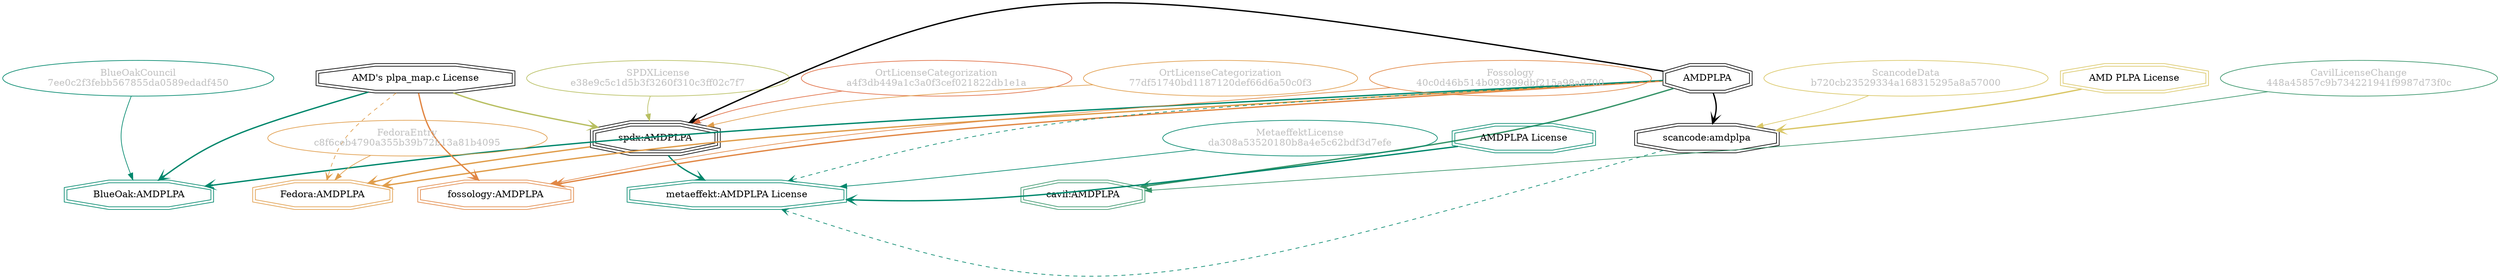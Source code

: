 strict digraph {
    node [shape=box];
    graph [splines=curved];
    113 [label="SPDXLicense\ne38e9c5c1d5b3f3260f310c3ff02c7f7"
        ,fontcolor=gray
        ,color="#b8bf62"
        ,fillcolor="beige;1"
        ,shape=ellipse];
    114 [label="spdx:AMDPLPA"
        ,shape=tripleoctagon];
    115 [label=AMDPLPA
        ,shape=doubleoctagon];
    116 [label="AMD's plpa_map.c License"
        ,shape=doubleoctagon];
    5815 [label="FedoraEntry\nc8f6ceb4790a355b39b72b13a81b4095"
         ,fontcolor=gray
         ,color="#e09d4b"
         ,fillcolor="beige;1"
         ,shape=ellipse];
    5816 [label="Fedora:AMDPLPA"
         ,color="#e09d4b"
         ,shape=doubleoctagon];
    8728 [label="BlueOakCouncil\n7ee0c2f3febb567855da0589edadf450"
         ,fontcolor=gray
         ,color="#00876c"
         ,fillcolor="beige;1"
         ,shape=ellipse];
    8729 [label="BlueOak:AMDPLPA"
         ,color="#00876c"
         ,shape=doubleoctagon];
    11625 [label="ScancodeData\nb720cb23529334a168315295a8a57000"
          ,fontcolor=gray
          ,color="#dac767"
          ,fillcolor="beige;1"
          ,shape=ellipse];
    11626 [label="scancode:amdplpa"
          ,shape=doubleoctagon];
    11627 [label="AMD PLPA License"
          ,color="#dac767"
          ,shape=doubleoctagon];
    27688 [label="Fossology\n40c0d46b514b093999dbf215a98a9700"
          ,fontcolor=gray
          ,color="#e18745"
          ,fillcolor="beige;1"
          ,shape=ellipse];
    27689 [label="fossology:AMDPLPA"
          ,color="#e18745"
          ,shape=doubleoctagon];
    28474 [label="OrtLicenseCategorization\na4f3db449a1c3a0f3cef021822db1e1a"
          ,fontcolor=gray
          ,color="#e06f45"
          ,fillcolor="beige;1"
          ,shape=ellipse];
    35343 [label="OrtLicenseCategorization\n77df51740bd1187120def66d6a50c0f3"
          ,fontcolor=gray
          ,color="#e09d4b"
          ,fillcolor="beige;1"
          ,shape=ellipse];
    36341 [label="CavilLicenseChange\n448a45857c9b734221941f9987d73f0c"
          ,fontcolor=gray
          ,color="#379469"
          ,fillcolor="beige;1"
          ,shape=ellipse];
    36342 [label="cavil:AMDPLPA"
          ,color="#379469"
          ,shape=doubleoctagon];
    38770 [label="MetaeffektLicense\nda308a53520180b8a4e5c62bdf3d7efe"
          ,fontcolor=gray
          ,color="#00876c"
          ,fillcolor="beige;1"
          ,shape=ellipse];
    38771 [label="metaeffekt:AMDPLPA License"
          ,color="#00876c"
          ,shape=doubleoctagon];
    38772 [label="AMDPLPA License"
          ,color="#00876c"
          ,shape=doubleoctagon];
    113 -> 114 [weight=0.5
               ,color="#b8bf62"];
    114 -> 5816 [style=bold
                ,arrowhead=vee
                ,weight=0.7
                ,color="#e09d4b"];
    114 -> 38771 [style=bold
                 ,arrowhead=vee
                 ,weight=0.7
                 ,color="#00876c"];
    115 -> 114 [style=bold
               ,arrowhead=vee
               ,weight=0.7];
    115 -> 5816 [style=bold
                ,arrowhead=vee
                ,weight=0.7
                ,color="#e09d4b"];
    115 -> 5816 [style=bold
                ,arrowhead=vee
                ,weight=0.7
                ,color="#e09d4b"];
    115 -> 8729 [style=bold
                ,arrowhead=vee
                ,weight=0.7
                ,color="#00876c"];
    115 -> 11626 [style=bold
                 ,arrowhead=vee
                 ,weight=0.7];
    115 -> 27689 [style=bold
                 ,arrowhead=vee
                 ,weight=0.7
                 ,color="#e18745"];
    115 -> 36342 [style=bold
                 ,arrowhead=vee
                 ,weight=0.7
                 ,color="#379469"];
    115 -> 36342 [style=bold
                 ,arrowhead=vee
                 ,weight=0.7
                 ,color="#379469"];
    115 -> 38771 [style=dashed
                 ,arrowhead=vee
                 ,weight=0.5
                 ,color="#00876c"];
    116 -> 114 [style=bold
               ,arrowhead=vee
               ,weight=0.7
               ,color="#b8bf62"];
    116 -> 5816 [style=dashed
                ,arrowhead=vee
                ,weight=0.5
                ,color="#e09d4b"];
    116 -> 8729 [style=bold
                ,arrowhead=vee
                ,weight=0.7
                ,color="#00876c"];
    116 -> 27689 [style=bold
                 ,arrowhead=vee
                 ,weight=0.7
                 ,color="#e18745"];
    5815 -> 5816 [weight=0.5
                 ,color="#e09d4b"];
    8728 -> 8729 [weight=0.5
                 ,color="#00876c"];
    11625 -> 11626 [weight=0.5
                   ,color="#dac767"];
    11626 -> 38771 [style=dashed
                   ,arrowhead=vee
                   ,weight=0.5
                   ,color="#00876c"];
    11627 -> 11626 [style=bold
                   ,arrowhead=vee
                   ,weight=0.7
                   ,color="#dac767"];
    27688 -> 27689 [weight=0.5
                   ,color="#e18745"];
    28474 -> 114 [weight=0.5
                 ,color="#e06f45"];
    35343 -> 114 [weight=0.5
                 ,color="#e09d4b"];
    36341 -> 36342 [weight=0.5
                   ,color="#379469"];
    38770 -> 38771 [weight=0.5
                   ,color="#00876c"];
    38772 -> 38771 [style=bold
                   ,arrowhead=vee
                   ,weight=0.7
                   ,color="#00876c"];
    38772 -> 38771 [style=bold
                   ,arrowhead=vee
                   ,weight=0.7
                   ,color="#00876c"];
}

